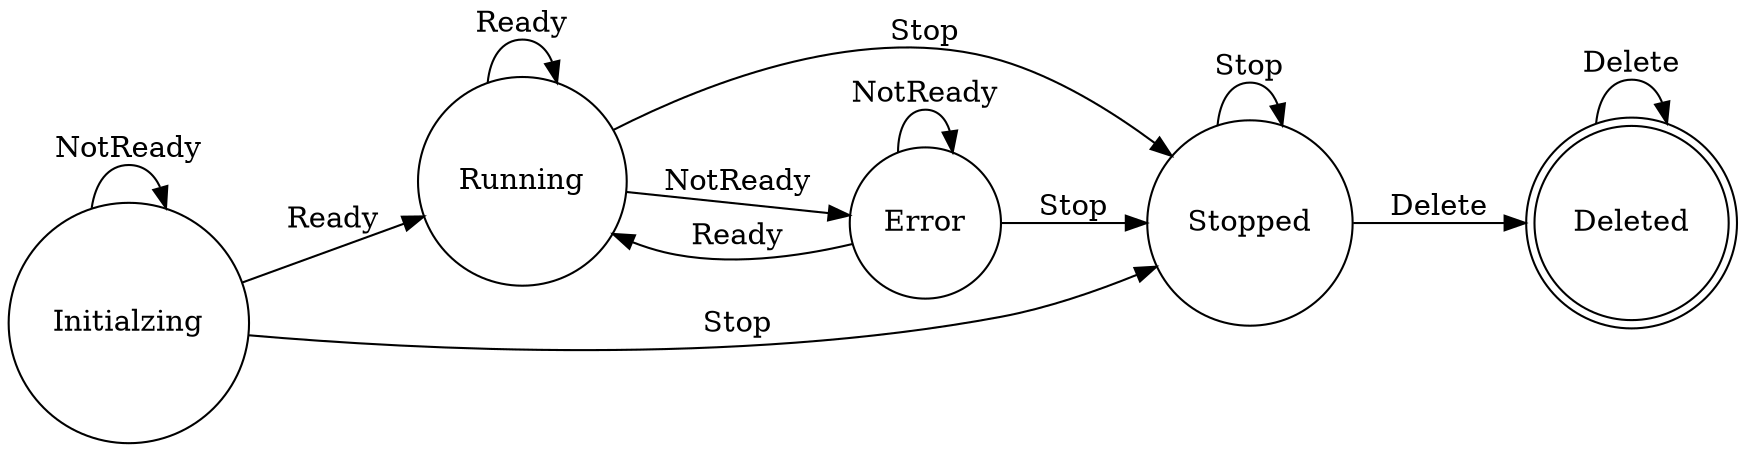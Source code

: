 digraph fsm {
	rankdir=LR;
	node [shape = doublecircle]; Deleted;
	node [shape = circle];
	Initialzing -> Initialzing [ label = "NotReady" ];
	Initialzing -> Running [ label = "Ready" ];
	Initialzing -> Stopped [ label = "Stop" ];
	Running -> Error [ label = "NotReady" ];
	Running -> Running [ label = "Ready" ];
	Running -> Stopped [ label = "Stop" ];
	Error -> Error [ label = "NotReady" ];
	Error -> Running [ label = "Ready" ];
	Error -> Stopped [ label = "Stop" ];
	Stopped -> Stopped [ label = "Stop" ];
	Stopped -> Deleted [ label = "Delete" ];
	Deleted -> Deleted [ label = "Delete" ];
}